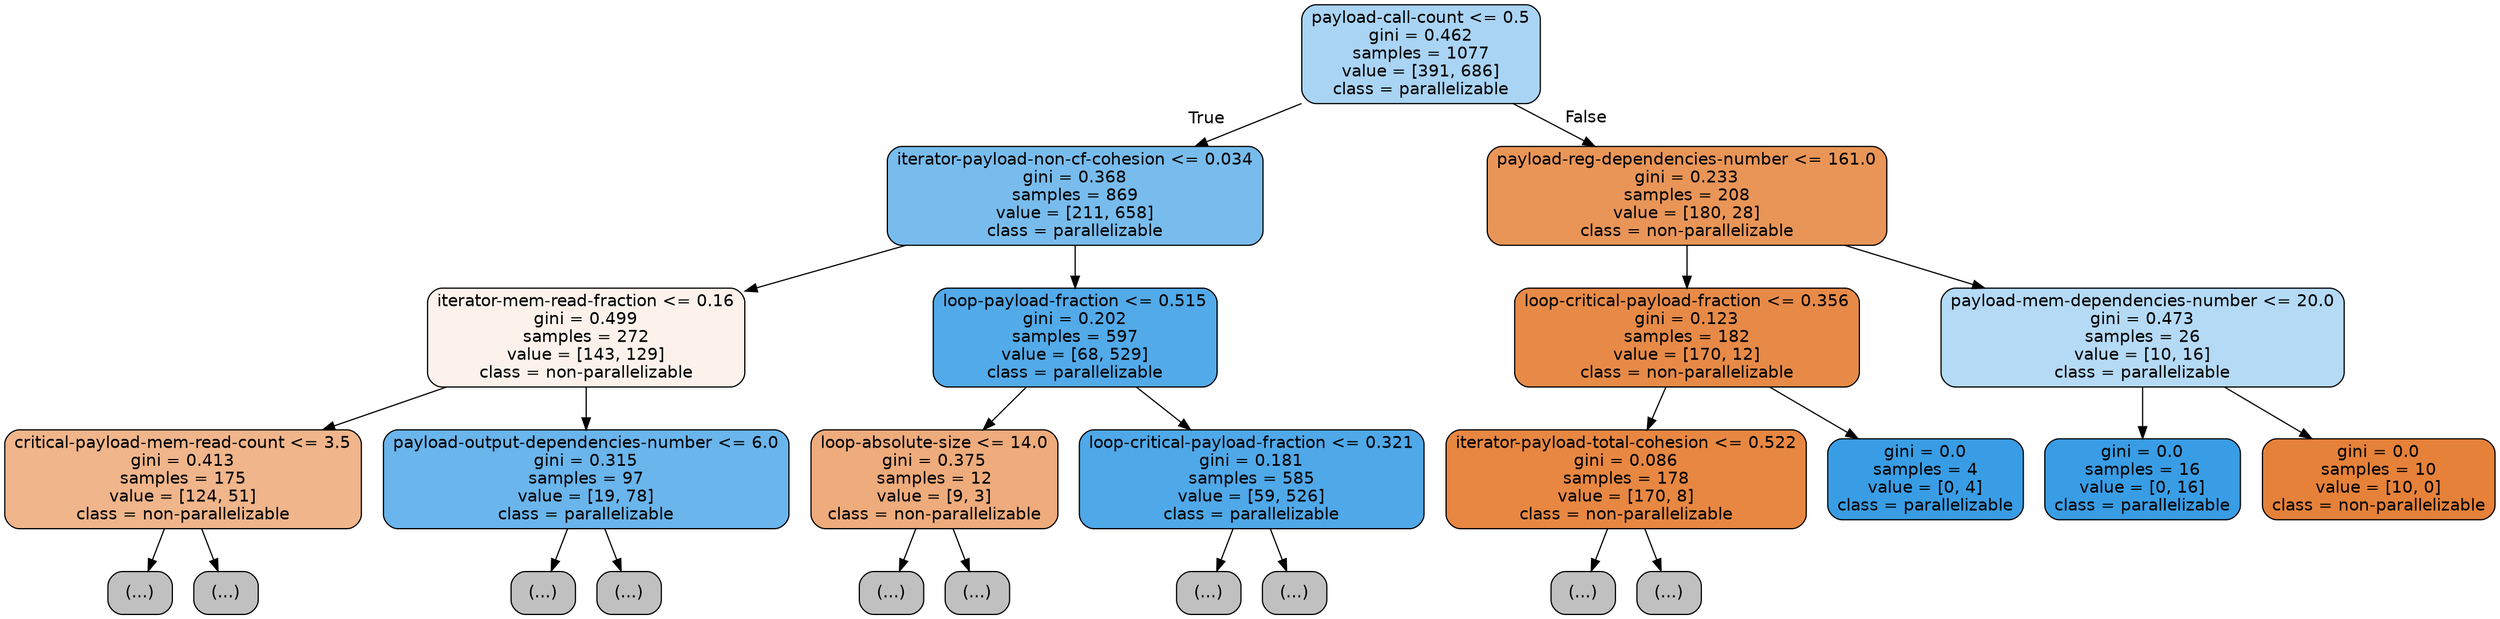digraph Tree {
node [shape=box, style="filled, rounded", color="black", fontname=helvetica] ;
edge [fontname=helvetica] ;
0 [label="payload-call-count <= 0.5\ngini = 0.462\nsamples = 1077\nvalue = [391, 686]\nclass = parallelizable", fillcolor="#399de56e"] ;
1 [label="iterator-payload-non-cf-cohesion <= 0.034\ngini = 0.368\nsamples = 869\nvalue = [211, 658]\nclass = parallelizable", fillcolor="#399de5ad"] ;
0 -> 1 [labeldistance=2.5, labelangle=45, headlabel="True"] ;
2 [label="iterator-mem-read-fraction <= 0.16\ngini = 0.499\nsamples = 272\nvalue = [143, 129]\nclass = non-parallelizable", fillcolor="#e5813919"] ;
1 -> 2 ;
3 [label="critical-payload-mem-read-count <= 3.5\ngini = 0.413\nsamples = 175\nvalue = [124, 51]\nclass = non-parallelizable", fillcolor="#e5813996"] ;
2 -> 3 ;
4 [label="(...)", fillcolor="#C0C0C0"] ;
3 -> 4 ;
49 [label="(...)", fillcolor="#C0C0C0"] ;
3 -> 49 ;
50 [label="payload-output-dependencies-number <= 6.0\ngini = 0.315\nsamples = 97\nvalue = [19, 78]\nclass = parallelizable", fillcolor="#399de5c1"] ;
2 -> 50 ;
51 [label="(...)", fillcolor="#C0C0C0"] ;
50 -> 51 ;
70 [label="(...)", fillcolor="#C0C0C0"] ;
50 -> 70 ;
71 [label="loop-payload-fraction <= 0.515\ngini = 0.202\nsamples = 597\nvalue = [68, 529]\nclass = parallelizable", fillcolor="#399de5de"] ;
1 -> 71 ;
72 [label="loop-absolute-size <= 14.0\ngini = 0.375\nsamples = 12\nvalue = [9, 3]\nclass = non-parallelizable", fillcolor="#e58139aa"] ;
71 -> 72 ;
73 [label="(...)", fillcolor="#C0C0C0"] ;
72 -> 73 ;
76 [label="(...)", fillcolor="#C0C0C0"] ;
72 -> 76 ;
77 [label="loop-critical-payload-fraction <= 0.321\ngini = 0.181\nsamples = 585\nvalue = [59, 526]\nclass = parallelizable", fillcolor="#399de5e2"] ;
71 -> 77 ;
78 [label="(...)", fillcolor="#C0C0C0"] ;
77 -> 78 ;
159 [label="(...)", fillcolor="#C0C0C0"] ;
77 -> 159 ;
166 [label="payload-reg-dependencies-number <= 161.0\ngini = 0.233\nsamples = 208\nvalue = [180, 28]\nclass = non-parallelizable", fillcolor="#e58139d7"] ;
0 -> 166 [labeldistance=2.5, labelangle=-45, headlabel="False"] ;
167 [label="loop-critical-payload-fraction <= 0.356\ngini = 0.123\nsamples = 182\nvalue = [170, 12]\nclass = non-parallelizable", fillcolor="#e58139ed"] ;
166 -> 167 ;
168 [label="iterator-payload-total-cohesion <= 0.522\ngini = 0.086\nsamples = 178\nvalue = [170, 8]\nclass = non-parallelizable", fillcolor="#e58139f3"] ;
167 -> 168 ;
169 [label="(...)", fillcolor="#C0C0C0"] ;
168 -> 169 ;
184 [label="(...)", fillcolor="#C0C0C0"] ;
168 -> 184 ;
187 [label="gini = 0.0\nsamples = 4\nvalue = [0, 4]\nclass = parallelizable", fillcolor="#399de5ff"] ;
167 -> 187 ;
188 [label="payload-mem-dependencies-number <= 20.0\ngini = 0.473\nsamples = 26\nvalue = [10, 16]\nclass = parallelizable", fillcolor="#399de560"] ;
166 -> 188 ;
189 [label="gini = 0.0\nsamples = 16\nvalue = [0, 16]\nclass = parallelizable", fillcolor="#399de5ff"] ;
188 -> 189 ;
190 [label="gini = 0.0\nsamples = 10\nvalue = [10, 0]\nclass = non-parallelizable", fillcolor="#e58139ff"] ;
188 -> 190 ;
}